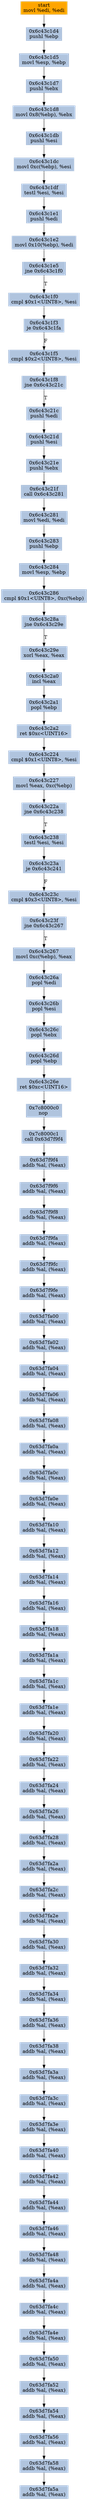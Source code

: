 digraph G {
node[shape=rectangle,style=filled,fillcolor=lightsteelblue,color=lightsteelblue]
bgcolor="transparent"
a0x6c43c1d2movl_edi_edi[label="start\nmovl %edi, %edi",color="lightgrey",fillcolor="orange"];
a0x6c43c1d4pushl_ebp[label="0x6c43c1d4\npushl %ebp"];
a0x6c43c1d5movl_esp_ebp[label="0x6c43c1d5\nmovl %esp, %ebp"];
a0x6c43c1d7pushl_ebx[label="0x6c43c1d7\npushl %ebx"];
a0x6c43c1d8movl_0x8ebp__ebx[label="0x6c43c1d8\nmovl 0x8(%ebp), %ebx"];
a0x6c43c1dbpushl_esi[label="0x6c43c1db\npushl %esi"];
a0x6c43c1dcmovl_0xcebp__esi[label="0x6c43c1dc\nmovl 0xc(%ebp), %esi"];
a0x6c43c1dftestl_esi_esi[label="0x6c43c1df\ntestl %esi, %esi"];
a0x6c43c1e1pushl_edi[label="0x6c43c1e1\npushl %edi"];
a0x6c43c1e2movl_0x10ebp__edi[label="0x6c43c1e2\nmovl 0x10(%ebp), %edi"];
a0x6c43c1e5jne_0x6c43c1f0[label="0x6c43c1e5\njne 0x6c43c1f0"];
a0x6c43c1f0cmpl_0x1UINT8_esi[label="0x6c43c1f0\ncmpl $0x1<UINT8>, %esi"];
a0x6c43c1f3je_0x6c43c1fa[label="0x6c43c1f3\nje 0x6c43c1fa"];
a0x6c43c1f5cmpl_0x2UINT8_esi[label="0x6c43c1f5\ncmpl $0x2<UINT8>, %esi"];
a0x6c43c1f8jne_0x6c43c21c[label="0x6c43c1f8\njne 0x6c43c21c"];
a0x6c43c21cpushl_edi[label="0x6c43c21c\npushl %edi"];
a0x6c43c21dpushl_esi[label="0x6c43c21d\npushl %esi"];
a0x6c43c21epushl_ebx[label="0x6c43c21e\npushl %ebx"];
a0x6c43c21fcall_0x6c43c281[label="0x6c43c21f\ncall 0x6c43c281"];
a0x6c43c281movl_edi_edi[label="0x6c43c281\nmovl %edi, %edi"];
a0x6c43c283pushl_ebp[label="0x6c43c283\npushl %ebp"];
a0x6c43c284movl_esp_ebp[label="0x6c43c284\nmovl %esp, %ebp"];
a0x6c43c286cmpl_0x1UINT8_0xcebp_[label="0x6c43c286\ncmpl $0x1<UINT8>, 0xc(%ebp)"];
a0x6c43c28ajne_0x6c43c29e[label="0x6c43c28a\njne 0x6c43c29e"];
a0x6c43c29exorl_eax_eax[label="0x6c43c29e\nxorl %eax, %eax"];
a0x6c43c2a0incl_eax[label="0x6c43c2a0\nincl %eax"];
a0x6c43c2a1popl_ebp[label="0x6c43c2a1\npopl %ebp"];
a0x6c43c2a2ret_0xcUINT16[label="0x6c43c2a2\nret $0xc<UINT16>"];
a0x6c43c224cmpl_0x1UINT8_esi[label="0x6c43c224\ncmpl $0x1<UINT8>, %esi"];
a0x6c43c227movl_eax_0xcebp_[label="0x6c43c227\nmovl %eax, 0xc(%ebp)"];
a0x6c43c22ajne_0x6c43c238[label="0x6c43c22a\njne 0x6c43c238"];
a0x6c43c238testl_esi_esi[label="0x6c43c238\ntestl %esi, %esi"];
a0x6c43c23aje_0x6c43c241[label="0x6c43c23a\nje 0x6c43c241"];
a0x6c43c23ccmpl_0x3UINT8_esi[label="0x6c43c23c\ncmpl $0x3<UINT8>, %esi"];
a0x6c43c23fjne_0x6c43c267[label="0x6c43c23f\njne 0x6c43c267"];
a0x6c43c267movl_0xcebp__eax[label="0x6c43c267\nmovl 0xc(%ebp), %eax"];
a0x6c43c26apopl_edi[label="0x6c43c26a\npopl %edi"];
a0x6c43c26bpopl_esi[label="0x6c43c26b\npopl %esi"];
a0x6c43c26cpopl_ebx[label="0x6c43c26c\npopl %ebx"];
a0x6c43c26dpopl_ebp[label="0x6c43c26d\npopl %ebp"];
a0x6c43c26eret_0xcUINT16[label="0x6c43c26e\nret $0xc<UINT16>"];
a0x7c8000c0nop_[label="0x7c8000c0\nnop "];
a0x7c8000c1call_0x63d7f9f4[label="0x7c8000c1\ncall 0x63d7f9f4"];
a0x63d7f9f4addb_al_eax_[label="0x63d7f9f4\naddb %al, (%eax)"];
a0x63d7f9f6addb_al_eax_[label="0x63d7f9f6\naddb %al, (%eax)"];
a0x63d7f9f8addb_al_eax_[label="0x63d7f9f8\naddb %al, (%eax)"];
a0x63d7f9faaddb_al_eax_[label="0x63d7f9fa\naddb %al, (%eax)"];
a0x63d7f9fcaddb_al_eax_[label="0x63d7f9fc\naddb %al, (%eax)"];
a0x63d7f9feaddb_al_eax_[label="0x63d7f9fe\naddb %al, (%eax)"];
a0x63d7fa00addb_al_eax_[label="0x63d7fa00\naddb %al, (%eax)"];
a0x63d7fa02addb_al_eax_[label="0x63d7fa02\naddb %al, (%eax)"];
a0x63d7fa04addb_al_eax_[label="0x63d7fa04\naddb %al, (%eax)"];
a0x63d7fa06addb_al_eax_[label="0x63d7fa06\naddb %al, (%eax)"];
a0x63d7fa08addb_al_eax_[label="0x63d7fa08\naddb %al, (%eax)"];
a0x63d7fa0aaddb_al_eax_[label="0x63d7fa0a\naddb %al, (%eax)"];
a0x63d7fa0caddb_al_eax_[label="0x63d7fa0c\naddb %al, (%eax)"];
a0x63d7fa0eaddb_al_eax_[label="0x63d7fa0e\naddb %al, (%eax)"];
a0x63d7fa10addb_al_eax_[label="0x63d7fa10\naddb %al, (%eax)"];
a0x63d7fa12addb_al_eax_[label="0x63d7fa12\naddb %al, (%eax)"];
a0x63d7fa14addb_al_eax_[label="0x63d7fa14\naddb %al, (%eax)"];
a0x63d7fa16addb_al_eax_[label="0x63d7fa16\naddb %al, (%eax)"];
a0x63d7fa18addb_al_eax_[label="0x63d7fa18\naddb %al, (%eax)"];
a0x63d7fa1aaddb_al_eax_[label="0x63d7fa1a\naddb %al, (%eax)"];
a0x63d7fa1caddb_al_eax_[label="0x63d7fa1c\naddb %al, (%eax)"];
a0x63d7fa1eaddb_al_eax_[label="0x63d7fa1e\naddb %al, (%eax)"];
a0x63d7fa20addb_al_eax_[label="0x63d7fa20\naddb %al, (%eax)"];
a0x63d7fa22addb_al_eax_[label="0x63d7fa22\naddb %al, (%eax)"];
a0x63d7fa24addb_al_eax_[label="0x63d7fa24\naddb %al, (%eax)"];
a0x63d7fa26addb_al_eax_[label="0x63d7fa26\naddb %al, (%eax)"];
a0x63d7fa28addb_al_eax_[label="0x63d7fa28\naddb %al, (%eax)"];
a0x63d7fa2aaddb_al_eax_[label="0x63d7fa2a\naddb %al, (%eax)"];
a0x63d7fa2caddb_al_eax_[label="0x63d7fa2c\naddb %al, (%eax)"];
a0x63d7fa2eaddb_al_eax_[label="0x63d7fa2e\naddb %al, (%eax)"];
a0x63d7fa30addb_al_eax_[label="0x63d7fa30\naddb %al, (%eax)"];
a0x63d7fa32addb_al_eax_[label="0x63d7fa32\naddb %al, (%eax)"];
a0x63d7fa34addb_al_eax_[label="0x63d7fa34\naddb %al, (%eax)"];
a0x63d7fa36addb_al_eax_[label="0x63d7fa36\naddb %al, (%eax)"];
a0x63d7fa38addb_al_eax_[label="0x63d7fa38\naddb %al, (%eax)"];
a0x63d7fa3aaddb_al_eax_[label="0x63d7fa3a\naddb %al, (%eax)"];
a0x63d7fa3caddb_al_eax_[label="0x63d7fa3c\naddb %al, (%eax)"];
a0x63d7fa3eaddb_al_eax_[label="0x63d7fa3e\naddb %al, (%eax)"];
a0x63d7fa40addb_al_eax_[label="0x63d7fa40\naddb %al, (%eax)"];
a0x63d7fa42addb_al_eax_[label="0x63d7fa42\naddb %al, (%eax)"];
a0x63d7fa44addb_al_eax_[label="0x63d7fa44\naddb %al, (%eax)"];
a0x63d7fa46addb_al_eax_[label="0x63d7fa46\naddb %al, (%eax)"];
a0x63d7fa48addb_al_eax_[label="0x63d7fa48\naddb %al, (%eax)"];
a0x63d7fa4aaddb_al_eax_[label="0x63d7fa4a\naddb %al, (%eax)"];
a0x63d7fa4caddb_al_eax_[label="0x63d7fa4c\naddb %al, (%eax)"];
a0x63d7fa4eaddb_al_eax_[label="0x63d7fa4e\naddb %al, (%eax)"];
a0x63d7fa50addb_al_eax_[label="0x63d7fa50\naddb %al, (%eax)"];
a0x63d7fa52addb_al_eax_[label="0x63d7fa52\naddb %al, (%eax)"];
a0x63d7fa54addb_al_eax_[label="0x63d7fa54\naddb %al, (%eax)"];
a0x63d7fa56addb_al_eax_[label="0x63d7fa56\naddb %al, (%eax)"];
a0x63d7fa58addb_al_eax_[label="0x63d7fa58\naddb %al, (%eax)"];
a0x63d7fa5aaddb_al_eax_[label="0x63d7fa5a\naddb %al, (%eax)"];
a0x6c43c1d2movl_edi_edi -> a0x6c43c1d4pushl_ebp [color="#000000"];
a0x6c43c1d4pushl_ebp -> a0x6c43c1d5movl_esp_ebp [color="#000000"];
a0x6c43c1d5movl_esp_ebp -> a0x6c43c1d7pushl_ebx [color="#000000"];
a0x6c43c1d7pushl_ebx -> a0x6c43c1d8movl_0x8ebp__ebx [color="#000000"];
a0x6c43c1d8movl_0x8ebp__ebx -> a0x6c43c1dbpushl_esi [color="#000000"];
a0x6c43c1dbpushl_esi -> a0x6c43c1dcmovl_0xcebp__esi [color="#000000"];
a0x6c43c1dcmovl_0xcebp__esi -> a0x6c43c1dftestl_esi_esi [color="#000000"];
a0x6c43c1dftestl_esi_esi -> a0x6c43c1e1pushl_edi [color="#000000"];
a0x6c43c1e1pushl_edi -> a0x6c43c1e2movl_0x10ebp__edi [color="#000000"];
a0x6c43c1e2movl_0x10ebp__edi -> a0x6c43c1e5jne_0x6c43c1f0 [color="#000000"];
a0x6c43c1e5jne_0x6c43c1f0 -> a0x6c43c1f0cmpl_0x1UINT8_esi [color="#000000",label="T"];
a0x6c43c1f0cmpl_0x1UINT8_esi -> a0x6c43c1f3je_0x6c43c1fa [color="#000000"];
a0x6c43c1f3je_0x6c43c1fa -> a0x6c43c1f5cmpl_0x2UINT8_esi [color="#000000",label="F"];
a0x6c43c1f5cmpl_0x2UINT8_esi -> a0x6c43c1f8jne_0x6c43c21c [color="#000000"];
a0x6c43c1f8jne_0x6c43c21c -> a0x6c43c21cpushl_edi [color="#000000",label="T"];
a0x6c43c21cpushl_edi -> a0x6c43c21dpushl_esi [color="#000000"];
a0x6c43c21dpushl_esi -> a0x6c43c21epushl_ebx [color="#000000"];
a0x6c43c21epushl_ebx -> a0x6c43c21fcall_0x6c43c281 [color="#000000"];
a0x6c43c21fcall_0x6c43c281 -> a0x6c43c281movl_edi_edi [color="#000000"];
a0x6c43c281movl_edi_edi -> a0x6c43c283pushl_ebp [color="#000000"];
a0x6c43c283pushl_ebp -> a0x6c43c284movl_esp_ebp [color="#000000"];
a0x6c43c284movl_esp_ebp -> a0x6c43c286cmpl_0x1UINT8_0xcebp_ [color="#000000"];
a0x6c43c286cmpl_0x1UINT8_0xcebp_ -> a0x6c43c28ajne_0x6c43c29e [color="#000000"];
a0x6c43c28ajne_0x6c43c29e -> a0x6c43c29exorl_eax_eax [color="#000000",label="T"];
a0x6c43c29exorl_eax_eax -> a0x6c43c2a0incl_eax [color="#000000"];
a0x6c43c2a0incl_eax -> a0x6c43c2a1popl_ebp [color="#000000"];
a0x6c43c2a1popl_ebp -> a0x6c43c2a2ret_0xcUINT16 [color="#000000"];
a0x6c43c2a2ret_0xcUINT16 -> a0x6c43c224cmpl_0x1UINT8_esi [color="#000000"];
a0x6c43c224cmpl_0x1UINT8_esi -> a0x6c43c227movl_eax_0xcebp_ [color="#000000"];
a0x6c43c227movl_eax_0xcebp_ -> a0x6c43c22ajne_0x6c43c238 [color="#000000"];
a0x6c43c22ajne_0x6c43c238 -> a0x6c43c238testl_esi_esi [color="#000000",label="T"];
a0x6c43c238testl_esi_esi -> a0x6c43c23aje_0x6c43c241 [color="#000000"];
a0x6c43c23aje_0x6c43c241 -> a0x6c43c23ccmpl_0x3UINT8_esi [color="#000000",label="F"];
a0x6c43c23ccmpl_0x3UINT8_esi -> a0x6c43c23fjne_0x6c43c267 [color="#000000"];
a0x6c43c23fjne_0x6c43c267 -> a0x6c43c267movl_0xcebp__eax [color="#000000",label="T"];
a0x6c43c267movl_0xcebp__eax -> a0x6c43c26apopl_edi [color="#000000"];
a0x6c43c26apopl_edi -> a0x6c43c26bpopl_esi [color="#000000"];
a0x6c43c26bpopl_esi -> a0x6c43c26cpopl_ebx [color="#000000"];
a0x6c43c26cpopl_ebx -> a0x6c43c26dpopl_ebp [color="#000000"];
a0x6c43c26dpopl_ebp -> a0x6c43c26eret_0xcUINT16 [color="#000000"];
a0x6c43c26eret_0xcUINT16 -> a0x7c8000c0nop_ [color="#000000"];
a0x7c8000c0nop_ -> a0x7c8000c1call_0x63d7f9f4 [color="#000000"];
a0x7c8000c1call_0x63d7f9f4 -> a0x63d7f9f4addb_al_eax_ [color="#000000"];
a0x63d7f9f4addb_al_eax_ -> a0x63d7f9f6addb_al_eax_ [color="#000000"];
a0x63d7f9f6addb_al_eax_ -> a0x63d7f9f8addb_al_eax_ [color="#000000"];
a0x63d7f9f8addb_al_eax_ -> a0x63d7f9faaddb_al_eax_ [color="#000000"];
a0x63d7f9faaddb_al_eax_ -> a0x63d7f9fcaddb_al_eax_ [color="#000000"];
a0x63d7f9fcaddb_al_eax_ -> a0x63d7f9feaddb_al_eax_ [color="#000000"];
a0x63d7f9feaddb_al_eax_ -> a0x63d7fa00addb_al_eax_ [color="#000000"];
a0x63d7fa00addb_al_eax_ -> a0x63d7fa02addb_al_eax_ [color="#000000"];
a0x63d7fa02addb_al_eax_ -> a0x63d7fa04addb_al_eax_ [color="#000000"];
a0x63d7fa04addb_al_eax_ -> a0x63d7fa06addb_al_eax_ [color="#000000"];
a0x63d7fa06addb_al_eax_ -> a0x63d7fa08addb_al_eax_ [color="#000000"];
a0x63d7fa08addb_al_eax_ -> a0x63d7fa0aaddb_al_eax_ [color="#000000"];
a0x63d7fa0aaddb_al_eax_ -> a0x63d7fa0caddb_al_eax_ [color="#000000"];
a0x63d7fa0caddb_al_eax_ -> a0x63d7fa0eaddb_al_eax_ [color="#000000"];
a0x63d7fa0eaddb_al_eax_ -> a0x63d7fa10addb_al_eax_ [color="#000000"];
a0x63d7fa10addb_al_eax_ -> a0x63d7fa12addb_al_eax_ [color="#000000"];
a0x63d7fa12addb_al_eax_ -> a0x63d7fa14addb_al_eax_ [color="#000000"];
a0x63d7fa14addb_al_eax_ -> a0x63d7fa16addb_al_eax_ [color="#000000"];
a0x63d7fa16addb_al_eax_ -> a0x63d7fa18addb_al_eax_ [color="#000000"];
a0x63d7fa18addb_al_eax_ -> a0x63d7fa1aaddb_al_eax_ [color="#000000"];
a0x63d7fa1aaddb_al_eax_ -> a0x63d7fa1caddb_al_eax_ [color="#000000"];
a0x63d7fa1caddb_al_eax_ -> a0x63d7fa1eaddb_al_eax_ [color="#000000"];
a0x63d7fa1eaddb_al_eax_ -> a0x63d7fa20addb_al_eax_ [color="#000000"];
a0x63d7fa20addb_al_eax_ -> a0x63d7fa22addb_al_eax_ [color="#000000"];
a0x63d7fa22addb_al_eax_ -> a0x63d7fa24addb_al_eax_ [color="#000000"];
a0x63d7fa24addb_al_eax_ -> a0x63d7fa26addb_al_eax_ [color="#000000"];
a0x63d7fa26addb_al_eax_ -> a0x63d7fa28addb_al_eax_ [color="#000000"];
a0x63d7fa28addb_al_eax_ -> a0x63d7fa2aaddb_al_eax_ [color="#000000"];
a0x63d7fa2aaddb_al_eax_ -> a0x63d7fa2caddb_al_eax_ [color="#000000"];
a0x63d7fa2caddb_al_eax_ -> a0x63d7fa2eaddb_al_eax_ [color="#000000"];
a0x63d7fa2eaddb_al_eax_ -> a0x63d7fa30addb_al_eax_ [color="#000000"];
a0x63d7fa30addb_al_eax_ -> a0x63d7fa32addb_al_eax_ [color="#000000"];
a0x63d7fa32addb_al_eax_ -> a0x63d7fa34addb_al_eax_ [color="#000000"];
a0x63d7fa34addb_al_eax_ -> a0x63d7fa36addb_al_eax_ [color="#000000"];
a0x63d7fa36addb_al_eax_ -> a0x63d7fa38addb_al_eax_ [color="#000000"];
a0x63d7fa38addb_al_eax_ -> a0x63d7fa3aaddb_al_eax_ [color="#000000"];
a0x63d7fa3aaddb_al_eax_ -> a0x63d7fa3caddb_al_eax_ [color="#000000"];
a0x63d7fa3caddb_al_eax_ -> a0x63d7fa3eaddb_al_eax_ [color="#000000"];
a0x63d7fa3eaddb_al_eax_ -> a0x63d7fa40addb_al_eax_ [color="#000000"];
a0x63d7fa40addb_al_eax_ -> a0x63d7fa42addb_al_eax_ [color="#000000"];
a0x63d7fa42addb_al_eax_ -> a0x63d7fa44addb_al_eax_ [color="#000000"];
a0x63d7fa44addb_al_eax_ -> a0x63d7fa46addb_al_eax_ [color="#000000"];
a0x63d7fa46addb_al_eax_ -> a0x63d7fa48addb_al_eax_ [color="#000000"];
a0x63d7fa48addb_al_eax_ -> a0x63d7fa4aaddb_al_eax_ [color="#000000"];
a0x63d7fa4aaddb_al_eax_ -> a0x63d7fa4caddb_al_eax_ [color="#000000"];
a0x63d7fa4caddb_al_eax_ -> a0x63d7fa4eaddb_al_eax_ [color="#000000"];
a0x63d7fa4eaddb_al_eax_ -> a0x63d7fa50addb_al_eax_ [color="#000000"];
a0x63d7fa50addb_al_eax_ -> a0x63d7fa52addb_al_eax_ [color="#000000"];
a0x63d7fa52addb_al_eax_ -> a0x63d7fa54addb_al_eax_ [color="#000000"];
a0x63d7fa54addb_al_eax_ -> a0x63d7fa56addb_al_eax_ [color="#000000"];
a0x63d7fa56addb_al_eax_ -> a0x63d7fa58addb_al_eax_ [color="#000000"];
a0x63d7fa58addb_al_eax_ -> a0x63d7fa5aaddb_al_eax_ [color="#000000"];
}
